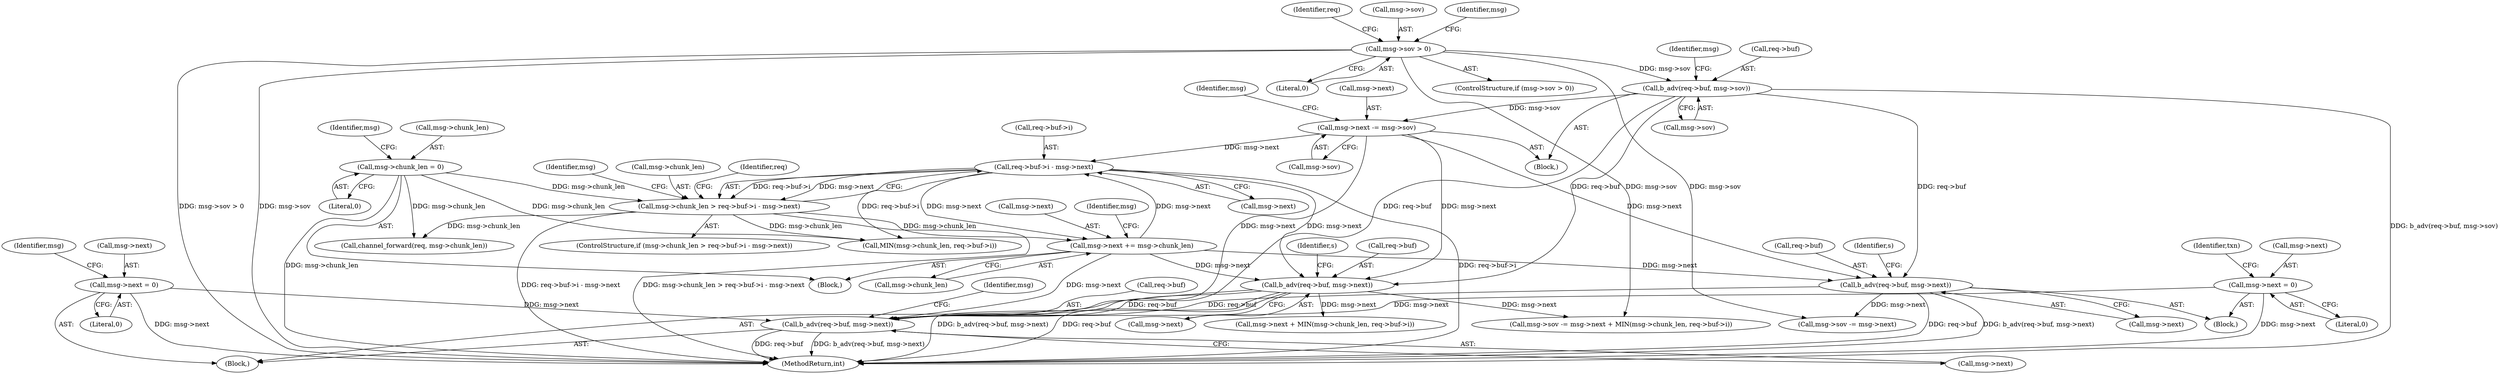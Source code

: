 digraph "0_haproxy_b4d05093bc89f71377230228007e69a1434c1a0c_0@pointer" {
"1000795" [label="(Call,b_adv(req->buf, msg->next))"];
"1000208" [label="(Call,b_adv(req->buf, msg->sov))"];
"1000202" [label="(Call,msg->sov > 0)"];
"1000501" [label="(Call,b_adv(req->buf, msg->next))"];
"1000215" [label="(Call,msg->next -= msg->sov)"];
"1000326" [label="(Call,msg->next += msg->chunk_len)"];
"1000306" [label="(Call,msg->chunk_len > req->buf->i - msg->next)"];
"1000333" [label="(Call,msg->chunk_len = 0)"];
"1000310" [label="(Call,req->buf->i - msg->next)"];
"1000618" [label="(Call,b_adv(req->buf, msg->next))"];
"1000652" [label="(Call,msg->next = 0)"];
"1000525" [label="(Call,msg->next = 0)"];
"1000327" [label="(Call,msg->next)"];
"1000326" [label="(Call,msg->next += msg->chunk_len)"];
"1000307" [label="(Call,msg->chunk_len)"];
"1000796" [label="(Call,req->buf)"];
"1001006" [label="(MethodReturn,int)"];
"1000224" [label="(Identifier,msg)"];
"1000330" [label="(Call,msg->chunk_len)"];
"1000316" [label="(Call,msg->next)"];
"1000526" [label="(Call,msg->next)"];
"1000311" [label="(Call,req->buf->i)"];
"1000334" [label="(Call,msg->chunk_len)"];
"1000804" [label="(Identifier,msg)"];
"1000799" [label="(Call,msg->next)"];
"1000335" [label="(Identifier,msg)"];
"1000643" [label="(Call,MIN(msg->chunk_len, req->buf->i))"];
"1000618" [label="(Call,b_adv(req->buf, msg->next))"];
"1000212" [label="(Call,msg->sov)"];
"1000137" [label="(Block,)"];
"1000622" [label="(Call,msg->next)"];
"1000215" [label="(Call,msg->next -= msg->sov)"];
"1000652" [label="(Call,msg->next = 0)"];
"1000206" [label="(Literal,0)"];
"1000661" [label="(Call,channel_forward(req, msg->chunk_len))"];
"1000653" [label="(Call,msg->next)"];
"1000518" [label="(Call,msg->sov -= msg->next)"];
"1000502" [label="(Call,req->buf)"];
"1000505" [label="(Call,msg->next)"];
"1000210" [label="(Identifier,req)"];
"1000529" [label="(Literal,0)"];
"1000305" [label="(ControlStructure,if (msg->chunk_len > req->buf->i - msg->next))"];
"1000535" [label="(Identifier,txn)"];
"1000219" [label="(Call,msg->sov)"];
"1000337" [label="(Literal,0)"];
"1000494" [label="(Block,)"];
"1000216" [label="(Call,msg->next)"];
"1000203" [label="(Call,msg->sov)"];
"1000631" [label="(Identifier,s)"];
"1000795" [label="(Call,b_adv(req->buf, msg->next))"];
"1000501" [label="(Call,b_adv(req->buf, msg->next))"];
"1000656" [label="(Literal,0)"];
"1000217" [label="(Identifier,msg)"];
"1000341" [label="(Identifier,msg)"];
"1000207" [label="(Block,)"];
"1000635" [label="(Call,msg->sov -= msg->next + MIN(msg->chunk_len, req->buf->i))"];
"1000255" [label="(Identifier,msg)"];
"1000304" [label="(Block,)"];
"1000659" [label="(Identifier,msg)"];
"1000322" [label="(Identifier,req)"];
"1000514" [label="(Identifier,s)"];
"1000202" [label="(Call,msg->sov > 0)"];
"1000619" [label="(Call,req->buf)"];
"1000201" [label="(ControlStructure,if (msg->sov > 0))"];
"1000525" [label="(Call,msg->next = 0)"];
"1000306" [label="(Call,msg->chunk_len > req->buf->i - msg->next)"];
"1000639" [label="(Call,msg->next + MIN(msg->chunk_len, req->buf->i))"];
"1000333" [label="(Call,msg->chunk_len = 0)"];
"1000209" [label="(Call,req->buf)"];
"1000328" [label="(Identifier,msg)"];
"1000208" [label="(Call,b_adv(req->buf, msg->sov))"];
"1000310" [label="(Call,req->buf->i - msg->next)"];
"1000795" -> "1000137"  [label="AST: "];
"1000795" -> "1000799"  [label="CFG: "];
"1000796" -> "1000795"  [label="AST: "];
"1000799" -> "1000795"  [label="AST: "];
"1000804" -> "1000795"  [label="CFG: "];
"1000795" -> "1001006"  [label="DDG: req->buf"];
"1000795" -> "1001006"  [label="DDG: b_adv(req->buf, msg->next)"];
"1000208" -> "1000795"  [label="DDG: req->buf"];
"1000501" -> "1000795"  [label="DDG: req->buf"];
"1000618" -> "1000795"  [label="DDG: req->buf"];
"1000215" -> "1000795"  [label="DDG: msg->next"];
"1000652" -> "1000795"  [label="DDG: msg->next"];
"1000525" -> "1000795"  [label="DDG: msg->next"];
"1000326" -> "1000795"  [label="DDG: msg->next"];
"1000208" -> "1000207"  [label="AST: "];
"1000208" -> "1000212"  [label="CFG: "];
"1000209" -> "1000208"  [label="AST: "];
"1000212" -> "1000208"  [label="AST: "];
"1000217" -> "1000208"  [label="CFG: "];
"1000208" -> "1001006"  [label="DDG: b_adv(req->buf, msg->sov)"];
"1000202" -> "1000208"  [label="DDG: msg->sov"];
"1000208" -> "1000215"  [label="DDG: msg->sov"];
"1000208" -> "1000501"  [label="DDG: req->buf"];
"1000208" -> "1000618"  [label="DDG: req->buf"];
"1000202" -> "1000201"  [label="AST: "];
"1000202" -> "1000206"  [label="CFG: "];
"1000203" -> "1000202"  [label="AST: "];
"1000206" -> "1000202"  [label="AST: "];
"1000210" -> "1000202"  [label="CFG: "];
"1000255" -> "1000202"  [label="CFG: "];
"1000202" -> "1001006"  [label="DDG: msg->sov"];
"1000202" -> "1001006"  [label="DDG: msg->sov > 0"];
"1000202" -> "1000518"  [label="DDG: msg->sov"];
"1000202" -> "1000635"  [label="DDG: msg->sov"];
"1000501" -> "1000494"  [label="AST: "];
"1000501" -> "1000505"  [label="CFG: "];
"1000502" -> "1000501"  [label="AST: "];
"1000505" -> "1000501"  [label="AST: "];
"1000514" -> "1000501"  [label="CFG: "];
"1000501" -> "1001006"  [label="DDG: req->buf"];
"1000501" -> "1001006"  [label="DDG: b_adv(req->buf, msg->next)"];
"1000215" -> "1000501"  [label="DDG: msg->next"];
"1000326" -> "1000501"  [label="DDG: msg->next"];
"1000501" -> "1000518"  [label="DDG: msg->next"];
"1000215" -> "1000207"  [label="AST: "];
"1000215" -> "1000219"  [label="CFG: "];
"1000216" -> "1000215"  [label="AST: "];
"1000219" -> "1000215"  [label="AST: "];
"1000224" -> "1000215"  [label="CFG: "];
"1000215" -> "1000310"  [label="DDG: msg->next"];
"1000215" -> "1000618"  [label="DDG: msg->next"];
"1000326" -> "1000304"  [label="AST: "];
"1000326" -> "1000330"  [label="CFG: "];
"1000327" -> "1000326"  [label="AST: "];
"1000330" -> "1000326"  [label="AST: "];
"1000335" -> "1000326"  [label="CFG: "];
"1000326" -> "1000310"  [label="DDG: msg->next"];
"1000306" -> "1000326"  [label="DDG: msg->chunk_len"];
"1000310" -> "1000326"  [label="DDG: msg->next"];
"1000326" -> "1000618"  [label="DDG: msg->next"];
"1000306" -> "1000305"  [label="AST: "];
"1000306" -> "1000310"  [label="CFG: "];
"1000307" -> "1000306"  [label="AST: "];
"1000310" -> "1000306"  [label="AST: "];
"1000322" -> "1000306"  [label="CFG: "];
"1000328" -> "1000306"  [label="CFG: "];
"1000306" -> "1001006"  [label="DDG: req->buf->i - msg->next"];
"1000306" -> "1001006"  [label="DDG: msg->chunk_len > req->buf->i - msg->next"];
"1000333" -> "1000306"  [label="DDG: msg->chunk_len"];
"1000310" -> "1000306"  [label="DDG: req->buf->i"];
"1000310" -> "1000306"  [label="DDG: msg->next"];
"1000306" -> "1000643"  [label="DDG: msg->chunk_len"];
"1000306" -> "1000661"  [label="DDG: msg->chunk_len"];
"1000333" -> "1000304"  [label="AST: "];
"1000333" -> "1000337"  [label="CFG: "];
"1000334" -> "1000333"  [label="AST: "];
"1000337" -> "1000333"  [label="AST: "];
"1000341" -> "1000333"  [label="CFG: "];
"1000333" -> "1001006"  [label="DDG: msg->chunk_len"];
"1000333" -> "1000643"  [label="DDG: msg->chunk_len"];
"1000333" -> "1000661"  [label="DDG: msg->chunk_len"];
"1000310" -> "1000316"  [label="CFG: "];
"1000311" -> "1000310"  [label="AST: "];
"1000316" -> "1000310"  [label="AST: "];
"1000310" -> "1001006"  [label="DDG: req->buf->i"];
"1000310" -> "1000618"  [label="DDG: msg->next"];
"1000310" -> "1000643"  [label="DDG: req->buf->i"];
"1000618" -> "1000137"  [label="AST: "];
"1000618" -> "1000622"  [label="CFG: "];
"1000619" -> "1000618"  [label="AST: "];
"1000622" -> "1000618"  [label="AST: "];
"1000631" -> "1000618"  [label="CFG: "];
"1000618" -> "1001006"  [label="DDG: b_adv(req->buf, msg->next)"];
"1000618" -> "1001006"  [label="DDG: req->buf"];
"1000618" -> "1000635"  [label="DDG: msg->next"];
"1000618" -> "1000639"  [label="DDG: msg->next"];
"1000652" -> "1000137"  [label="AST: "];
"1000652" -> "1000656"  [label="CFG: "];
"1000653" -> "1000652"  [label="AST: "];
"1000656" -> "1000652"  [label="AST: "];
"1000659" -> "1000652"  [label="CFG: "];
"1000652" -> "1001006"  [label="DDG: msg->next"];
"1000525" -> "1000494"  [label="AST: "];
"1000525" -> "1000529"  [label="CFG: "];
"1000526" -> "1000525"  [label="AST: "];
"1000529" -> "1000525"  [label="AST: "];
"1000535" -> "1000525"  [label="CFG: "];
"1000525" -> "1001006"  [label="DDG: msg->next"];
}
